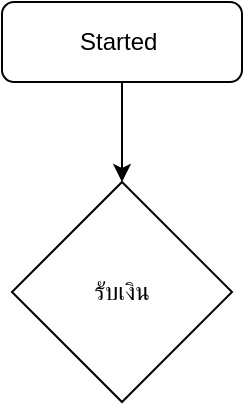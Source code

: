 <mxfile version="20.3.7" type="github">
  <diagram id="UhGDl_21oV5CSChvL468" name="Page-1">
    <mxGraphModel dx="374" dy="272" grid="1" gridSize="10" guides="1" tooltips="1" connect="1" arrows="1" fold="1" page="1" pageScale="1" pageWidth="827" pageHeight="1169" math="0" shadow="0">
      <root>
        <mxCell id="0" />
        <mxCell id="1" parent="0" />
        <mxCell id="kXxvqHK-oJlFs3qOH3xT-3" style="edgeStyle=orthogonalEdgeStyle;rounded=0;orthogonalLoop=1;jettySize=auto;html=1;entryX=0.5;entryY=0;entryDx=0;entryDy=0;" edge="1" parent="1" source="kXxvqHK-oJlFs3qOH3xT-1" target="kXxvqHK-oJlFs3qOH3xT-2">
          <mxGeometry relative="1" as="geometry" />
        </mxCell>
        <mxCell id="kXxvqHK-oJlFs3qOH3xT-1" value="Started&amp;nbsp;" style="rounded=1;whiteSpace=wrap;html=1;" vertex="1" parent="1">
          <mxGeometry x="200" y="90" width="120" height="40" as="geometry" />
        </mxCell>
        <mxCell id="kXxvqHK-oJlFs3qOH3xT-2" value="รับเงิน" style="rhombus;whiteSpace=wrap;html=1;" vertex="1" parent="1">
          <mxGeometry x="205" y="180" width="110" height="110" as="geometry" />
        </mxCell>
      </root>
    </mxGraphModel>
  </diagram>
</mxfile>
